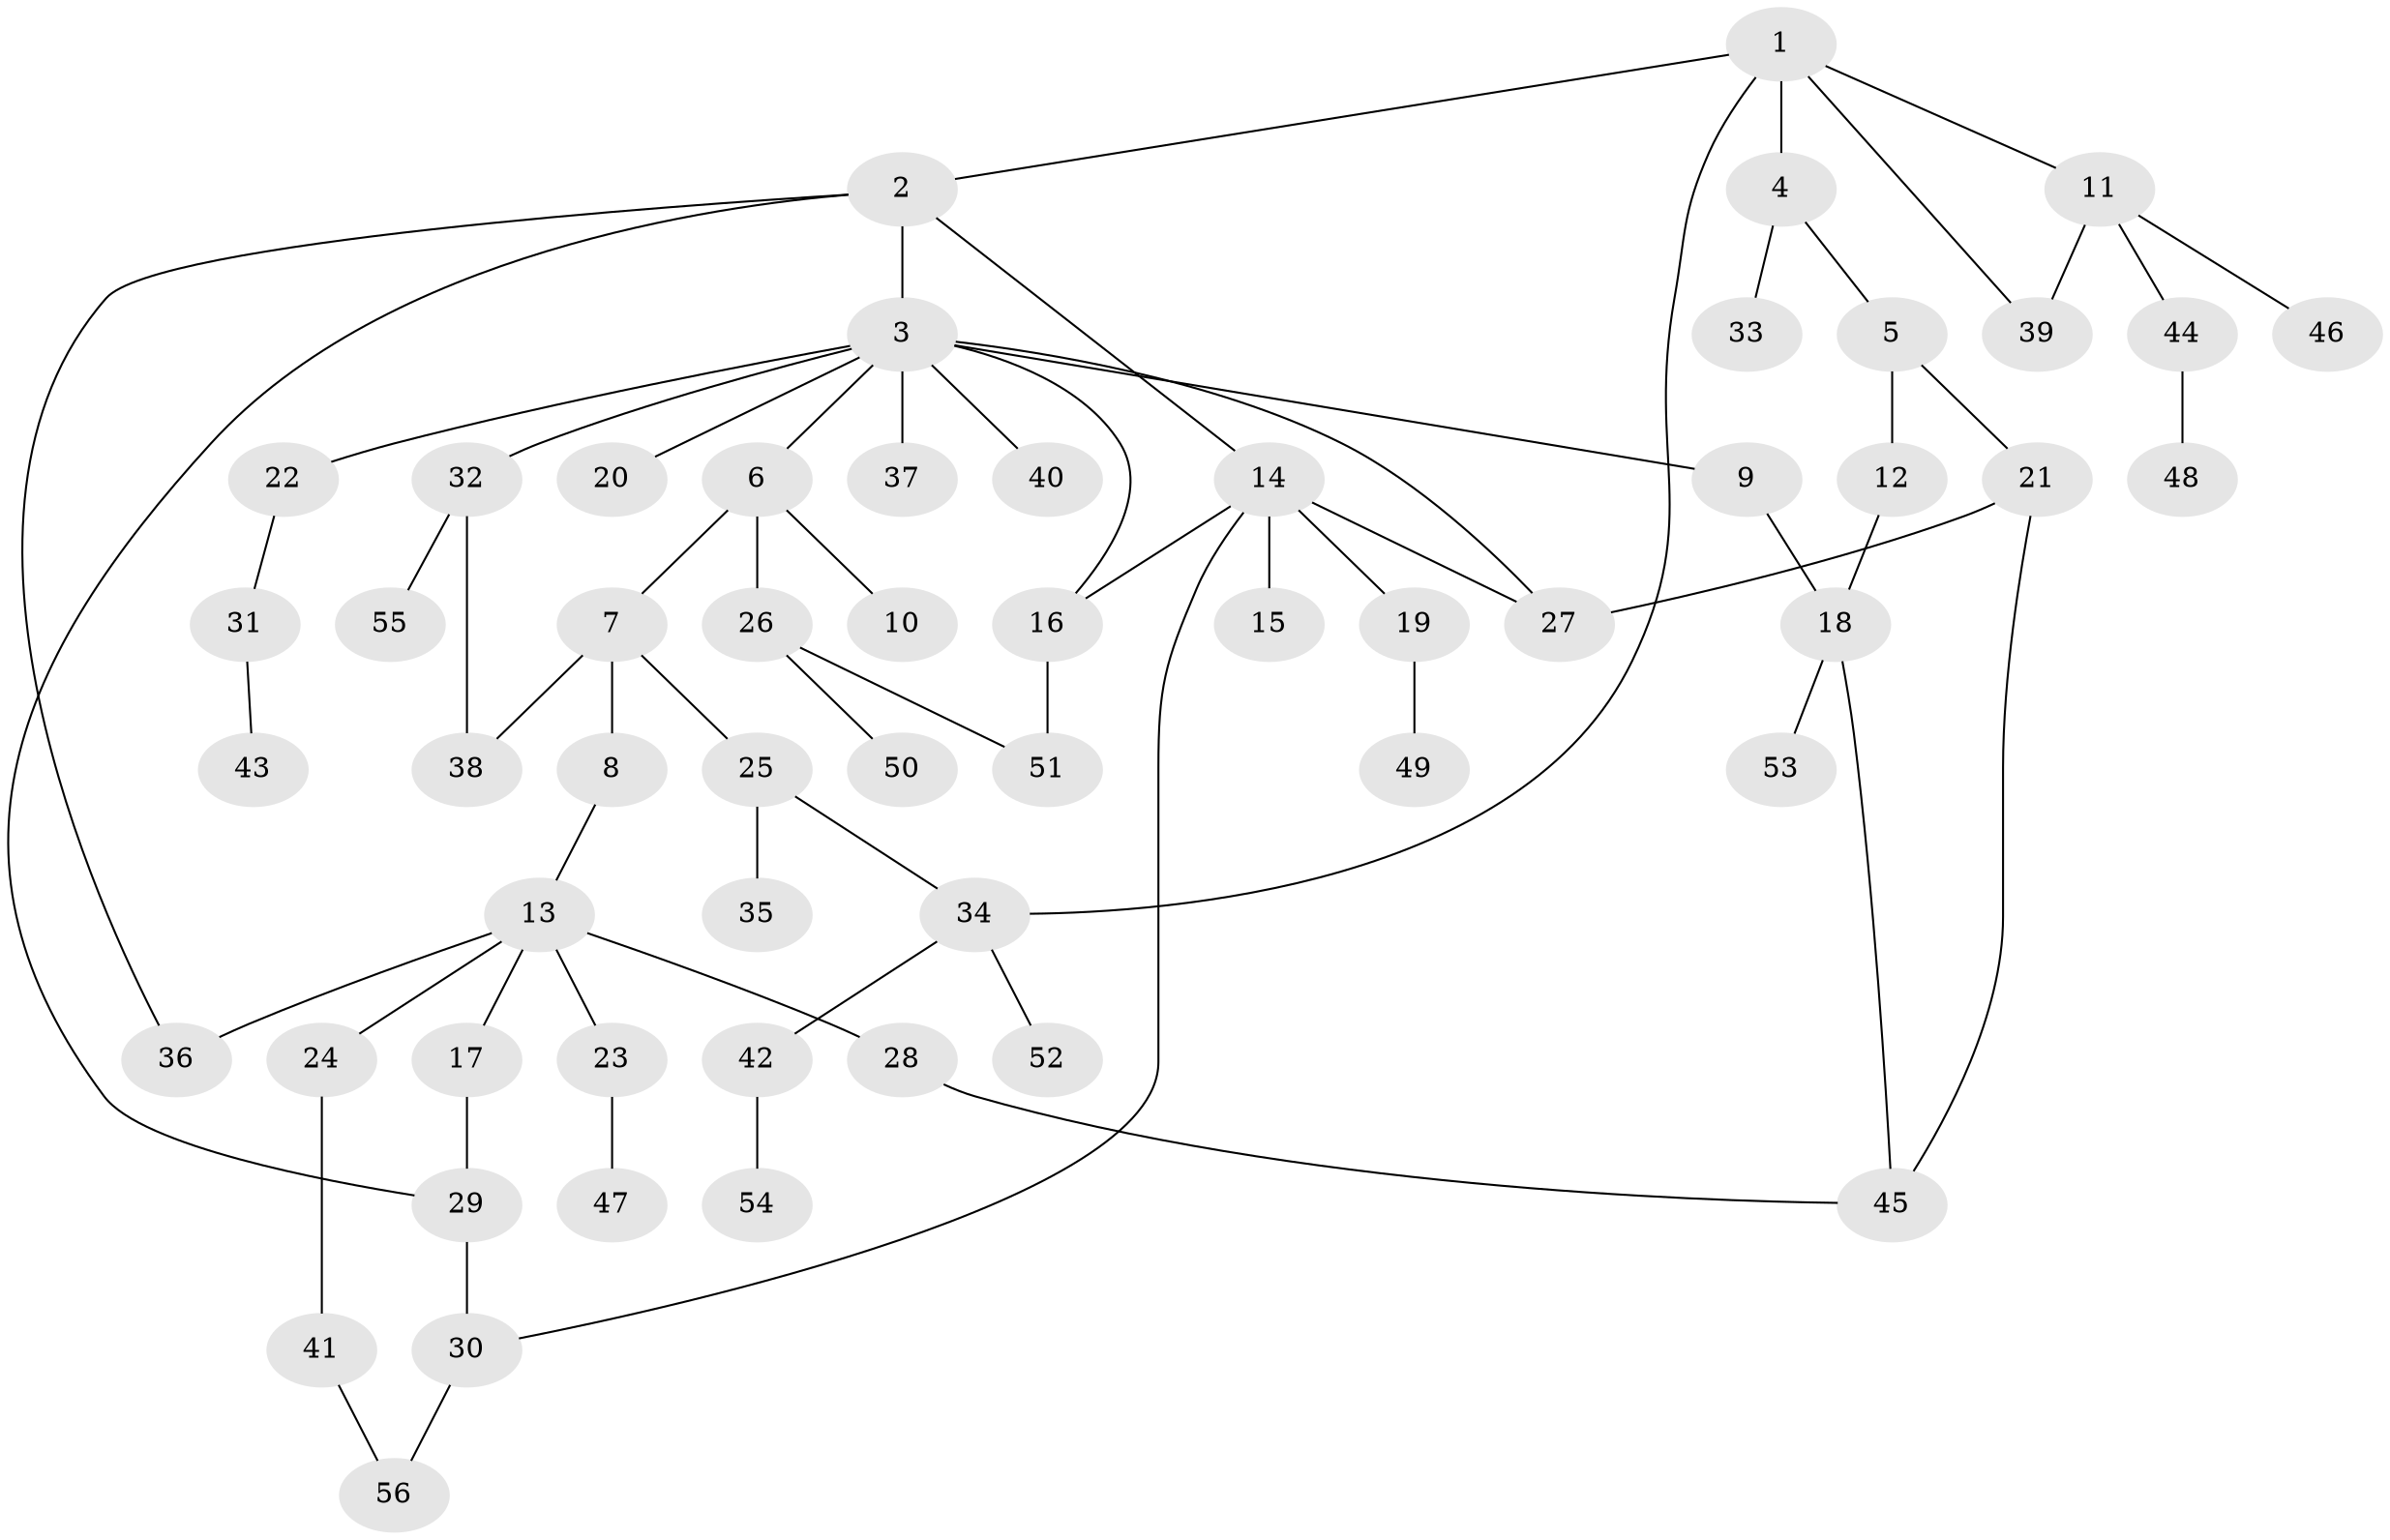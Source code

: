 // coarse degree distribution, {8: 0.0625, 5: 0.0625, 3: 0.1875, 6: 0.125, 7: 0.0625, 1: 0.4375, 2: 0.0625}
// Generated by graph-tools (version 1.1) at 2025/16/03/04/25 18:16:55]
// undirected, 56 vertices, 69 edges
graph export_dot {
graph [start="1"]
  node [color=gray90,style=filled];
  1;
  2;
  3;
  4;
  5;
  6;
  7;
  8;
  9;
  10;
  11;
  12;
  13;
  14;
  15;
  16;
  17;
  18;
  19;
  20;
  21;
  22;
  23;
  24;
  25;
  26;
  27;
  28;
  29;
  30;
  31;
  32;
  33;
  34;
  35;
  36;
  37;
  38;
  39;
  40;
  41;
  42;
  43;
  44;
  45;
  46;
  47;
  48;
  49;
  50;
  51;
  52;
  53;
  54;
  55;
  56;
  1 -- 2;
  1 -- 4;
  1 -- 11;
  1 -- 34;
  1 -- 39;
  2 -- 3;
  2 -- 14;
  2 -- 29;
  2 -- 36;
  3 -- 6;
  3 -- 9;
  3 -- 16;
  3 -- 20;
  3 -- 22;
  3 -- 27;
  3 -- 32;
  3 -- 37;
  3 -- 40;
  4 -- 5;
  4 -- 33;
  5 -- 12;
  5 -- 21;
  6 -- 7;
  6 -- 10;
  6 -- 26;
  7 -- 8;
  7 -- 25;
  7 -- 38;
  8 -- 13;
  9 -- 18;
  11 -- 44;
  11 -- 46;
  11 -- 39;
  12 -- 18;
  13 -- 17;
  13 -- 23;
  13 -- 24;
  13 -- 28;
  13 -- 36;
  14 -- 15;
  14 -- 19;
  14 -- 30;
  14 -- 27;
  14 -- 16;
  16 -- 51;
  17 -- 29;
  18 -- 53;
  18 -- 45;
  19 -- 49;
  21 -- 45;
  21 -- 27;
  22 -- 31;
  23 -- 47;
  24 -- 41;
  25 -- 35;
  25 -- 34;
  26 -- 50;
  26 -- 51;
  28 -- 45;
  29 -- 30;
  30 -- 56;
  31 -- 43;
  32 -- 38;
  32 -- 55;
  34 -- 42;
  34 -- 52;
  41 -- 56;
  42 -- 54;
  44 -- 48;
}
